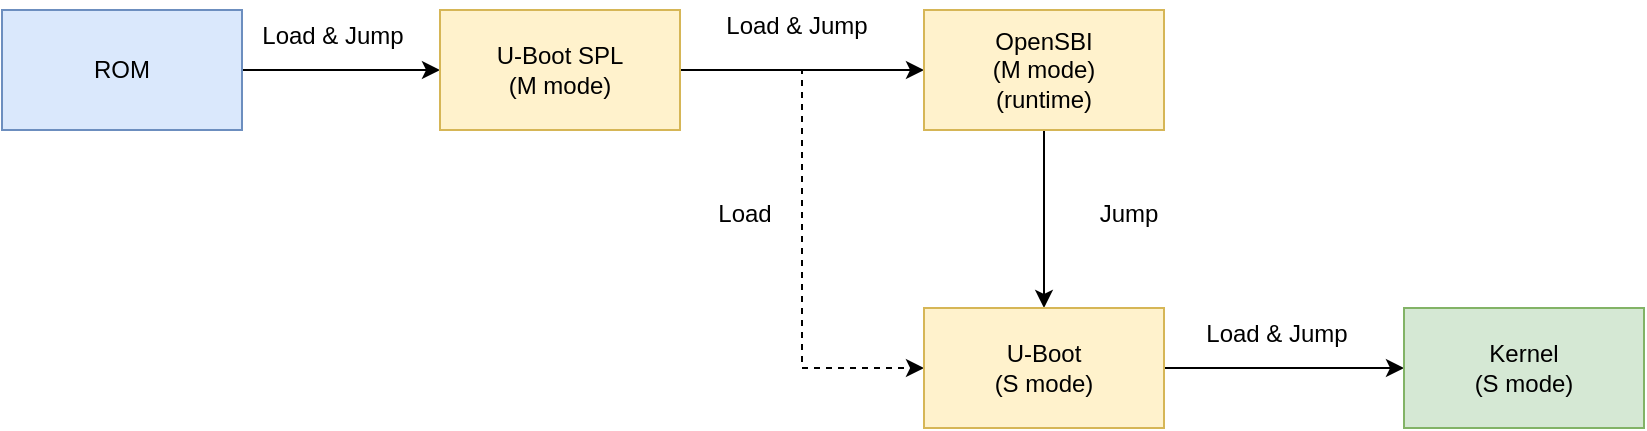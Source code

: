 <mxfile version="24.6.0" type="github" pages="2">
  <diagram name="boot flow" id="sLdjjFRCurw4iOtgUeHd">
    <mxGraphModel dx="2060" dy="1084" grid="0" gridSize="10" guides="1" tooltips="1" connect="1" arrows="1" fold="1" page="1" pageScale="1" pageWidth="850" pageHeight="1100" math="0" shadow="0">
      <root>
        <mxCell id="0" />
        <mxCell id="1" parent="0" />
        <mxCell id="5hGT4fBKBSTOdROvtuz6-6" style="edgeStyle=orthogonalEdgeStyle;rounded=0;orthogonalLoop=1;jettySize=auto;html=1;" parent="1" source="5hGT4fBKBSTOdROvtuz6-1" target="5hGT4fBKBSTOdROvtuz6-2" edge="1">
          <mxGeometry relative="1" as="geometry" />
        </mxCell>
        <mxCell id="5hGT4fBKBSTOdROvtuz6-1" value="ROM" style="rounded=0;whiteSpace=wrap;html=1;fillColor=#dae8fc;strokeColor=#6c8ebf;" parent="1" vertex="1">
          <mxGeometry x="12" y="310" width="120" height="60" as="geometry" />
        </mxCell>
        <mxCell id="5hGT4fBKBSTOdROvtuz6-7" style="edgeStyle=orthogonalEdgeStyle;rounded=0;orthogonalLoop=1;jettySize=auto;html=1;entryX=0;entryY=0.5;entryDx=0;entryDy=0;" parent="1" source="5hGT4fBKBSTOdROvtuz6-2" target="5hGT4fBKBSTOdROvtuz6-3" edge="1">
          <mxGeometry relative="1" as="geometry" />
        </mxCell>
        <mxCell id="5hGT4fBKBSTOdROvtuz6-8" style="edgeStyle=orthogonalEdgeStyle;rounded=0;orthogonalLoop=1;jettySize=auto;html=1;entryX=0;entryY=0.5;entryDx=0;entryDy=0;dashed=1;" parent="1" source="5hGT4fBKBSTOdROvtuz6-2" target="5hGT4fBKBSTOdROvtuz6-4" edge="1">
          <mxGeometry relative="1" as="geometry" />
        </mxCell>
        <mxCell id="5hGT4fBKBSTOdROvtuz6-2" value="U-Boot SPL&lt;div&gt;(M mode)&lt;/div&gt;" style="rounded=0;whiteSpace=wrap;html=1;fillColor=#fff2cc;strokeColor=#d6b656;" parent="1" vertex="1">
          <mxGeometry x="231" y="310" width="120" height="60" as="geometry" />
        </mxCell>
        <mxCell id="5hGT4fBKBSTOdROvtuz6-14" style="edgeStyle=orthogonalEdgeStyle;rounded=0;orthogonalLoop=1;jettySize=auto;html=1;entryX=0.5;entryY=0;entryDx=0;entryDy=0;" parent="1" source="5hGT4fBKBSTOdROvtuz6-3" target="5hGT4fBKBSTOdROvtuz6-4" edge="1">
          <mxGeometry relative="1" as="geometry" />
        </mxCell>
        <mxCell id="5hGT4fBKBSTOdROvtuz6-3" value="OpenSBI&lt;div&gt;(M mode)&lt;/div&gt;&lt;div&gt;(runtime)&lt;/div&gt;" style="rounded=0;whiteSpace=wrap;html=1;fillColor=#fff2cc;strokeColor=#d6b656;" parent="1" vertex="1">
          <mxGeometry x="473" y="310" width="120" height="60" as="geometry" />
        </mxCell>
        <mxCell id="5hGT4fBKBSTOdROvtuz6-9" style="edgeStyle=orthogonalEdgeStyle;rounded=0;orthogonalLoop=1;jettySize=auto;html=1;entryX=0;entryY=0.5;entryDx=0;entryDy=0;" parent="1" source="5hGT4fBKBSTOdROvtuz6-4" target="5hGT4fBKBSTOdROvtuz6-5" edge="1">
          <mxGeometry relative="1" as="geometry" />
        </mxCell>
        <mxCell id="5hGT4fBKBSTOdROvtuz6-4" value="U-Boot&lt;div&gt;(S mode)&lt;/div&gt;" style="rounded=0;whiteSpace=wrap;html=1;fillColor=#fff2cc;strokeColor=#d6b656;" parent="1" vertex="1">
          <mxGeometry x="473" y="459" width="120" height="60" as="geometry" />
        </mxCell>
        <mxCell id="5hGT4fBKBSTOdROvtuz6-5" value="Kernel&lt;div&gt;(S mode)&lt;/div&gt;" style="rounded=0;whiteSpace=wrap;html=1;fillColor=#d5e8d4;strokeColor=#82b366;" parent="1" vertex="1">
          <mxGeometry x="713" y="459" width="120" height="60" as="geometry" />
        </mxCell>
        <mxCell id="5hGT4fBKBSTOdROvtuz6-13" value="Load" style="text;html=1;align=center;verticalAlign=middle;resizable=0;points=[];autosize=1;strokeColor=none;fillColor=none;" parent="1" vertex="1">
          <mxGeometry x="360" y="399" width="45" height="26" as="geometry" />
        </mxCell>
        <mxCell id="5hGT4fBKBSTOdROvtuz6-15" value="Load &amp;amp; Jump" style="text;html=1;align=center;verticalAlign=middle;resizable=0;points=[];autosize=1;strokeColor=none;fillColor=none;" parent="1" vertex="1">
          <mxGeometry x="132" y="310" width="89" height="26" as="geometry" />
        </mxCell>
        <mxCell id="5hGT4fBKBSTOdROvtuz6-16" value="Load &amp;amp; Jump" style="text;html=1;align=center;verticalAlign=middle;resizable=0;points=[];autosize=1;strokeColor=none;fillColor=none;" parent="1" vertex="1">
          <mxGeometry x="364" y="305" width="89" height="26" as="geometry" />
        </mxCell>
        <mxCell id="5hGT4fBKBSTOdROvtuz6-17" value="Jump" style="text;html=1;align=center;verticalAlign=middle;resizable=0;points=[];autosize=1;strokeColor=none;fillColor=none;" parent="1" vertex="1">
          <mxGeometry x="551" y="399" width="47" height="26" as="geometry" />
        </mxCell>
        <mxCell id="5hGT4fBKBSTOdROvtuz6-18" value="Load &amp;amp; Jump" style="text;html=1;align=center;verticalAlign=middle;resizable=0;points=[];autosize=1;strokeColor=none;fillColor=none;" parent="1" vertex="1">
          <mxGeometry x="604" y="459" width="89" height="26" as="geometry" />
        </mxCell>
      </root>
    </mxGraphModel>
  </diagram>
  <diagram id="43BTcc9YuLbMH40Lcr8J" name="memory layout">
    <mxGraphModel dx="2215" dy="697" grid="1" gridSize="10" guides="1" tooltips="1" connect="1" arrows="1" fold="1" page="1" pageScale="1" pageWidth="850" pageHeight="1100" math="0" shadow="0">
      <root>
        <mxCell id="0" />
        <mxCell id="1" parent="0" />
        <mxCell id="BakKcv6VqENGb8ZNnAW--1" value="" style="rounded=0;whiteSpace=wrap;html=1;" parent="1" vertex="1">
          <mxGeometry x="130" y="300" width="30" height="60" as="geometry" />
        </mxCell>
        <mxCell id="BakKcv6VqENGb8ZNnAW--2" value="SD" style="text;html=1;align=center;verticalAlign=middle;resizable=0;points=[];autosize=1;strokeColor=none;fillColor=none;" parent="1" vertex="1">
          <mxGeometry x="50" y="308" width="40" height="30" as="geometry" />
        </mxCell>
        <mxCell id="BakKcv6VqENGb8ZNnAW--3" value="SPL&lt;br&gt;(96k)" style="rounded=0;whiteSpace=wrap;html=1;" parent="1" vertex="1">
          <mxGeometry x="160" y="300" width="120" height="60" as="geometry" />
        </mxCell>
        <mxCell id="BakKcv6VqENGb8ZNnAW--4" value="blk" style="text;html=1;align=center;verticalAlign=middle;resizable=0;points=[];autosize=1;strokeColor=none;fillColor=none;" parent="1" vertex="1">
          <mxGeometry x="80" y="360" width="40" height="30" as="geometry" />
        </mxCell>
        <mxCell id="BakKcv6VqENGb8ZNnAW--5" value="offset" style="text;html=1;align=center;verticalAlign=middle;resizable=0;points=[];autosize=1;strokeColor=none;fillColor=none;" parent="1" vertex="1">
          <mxGeometry x="70" y="260" width="50" height="30" as="geometry" />
        </mxCell>
        <mxCell id="BakKcv6VqENGb8ZNnAW--6" value="uboot.itb&lt;br&gt;(1024 - 128k)" style="rounded=0;whiteSpace=wrap;html=1;" parent="1" vertex="1">
          <mxGeometry x="280" y="300" width="120" height="60" as="geometry" />
        </mxCell>
        <mxCell id="BakKcv6VqENGb8ZNnAW--8" value="kernel.itb&lt;br&gt;(20M - 1024k)" style="rounded=0;whiteSpace=wrap;html=1;" parent="1" vertex="1">
          <mxGeometry x="400" y="300" width="240" height="60" as="geometry" />
        </mxCell>
        <mxCell id="BakKcv6VqENGb8ZNnAW--9" value="32k" style="text;html=1;align=center;verticalAlign=middle;resizable=0;points=[];autosize=1;strokeColor=none;fillColor=none;" parent="1" vertex="1">
          <mxGeometry x="140" y="270" width="40" height="30" as="geometry" />
        </mxCell>
        <mxCell id="BakKcv6VqENGb8ZNnAW--10" value="64" style="text;html=1;align=center;verticalAlign=middle;resizable=0;points=[];autosize=1;strokeColor=none;fillColor=none;" parent="1" vertex="1">
          <mxGeometry x="140" y="360" width="40" height="30" as="geometry" />
        </mxCell>
        <mxCell id="BakKcv6VqENGb8ZNnAW--11" value="128k" style="text;html=1;align=center;verticalAlign=middle;resizable=0;points=[];autosize=1;strokeColor=none;fillColor=none;" parent="1" vertex="1">
          <mxGeometry x="255" y="270" width="50" height="30" as="geometry" />
        </mxCell>
        <mxCell id="BakKcv6VqENGb8ZNnAW--12" value="256" style="text;html=1;align=center;verticalAlign=middle;resizable=0;points=[];autosize=1;strokeColor=none;fillColor=none;" parent="1" vertex="1">
          <mxGeometry x="260" y="358" width="40" height="30" as="geometry" />
        </mxCell>
        <mxCell id="BakKcv6VqENGb8ZNnAW--13" value="1024k" style="text;html=1;align=center;verticalAlign=middle;resizable=0;points=[];autosize=1;strokeColor=none;fillColor=none;" parent="1" vertex="1">
          <mxGeometry x="370" y="268" width="60" height="30" as="geometry" />
        </mxCell>
        <mxCell id="BakKcv6VqENGb8ZNnAW--14" value="2048" style="text;html=1;align=center;verticalAlign=middle;resizable=0;points=[];autosize=1;strokeColor=none;fillColor=none;" parent="1" vertex="1">
          <mxGeometry x="375" y="358" width="50" height="30" as="geometry" />
        </mxCell>
        <mxCell id="BakKcv6VqENGb8ZNnAW--15" value="20M" style="text;html=1;align=center;verticalAlign=middle;resizable=0;points=[];autosize=1;strokeColor=none;fillColor=none;" parent="1" vertex="1">
          <mxGeometry x="615" y="268" width="50" height="30" as="geometry" />
        </mxCell>
        <mxCell id="BakKcv6VqENGb8ZNnAW--16" value="40960" style="text;html=1;align=center;verticalAlign=middle;resizable=0;points=[];autosize=1;strokeColor=none;fillColor=none;" parent="1" vertex="1">
          <mxGeometry x="610" y="358" width="60" height="30" as="geometry" />
        </mxCell>
        <mxCell id="BakKcv6VqENGb8ZNnAW--17" value="OpenSBI&lt;br&gt;(16M)" style="rounded=0;whiteSpace=wrap;html=1;fillColor=#dae8fc;strokeColor=#6c8ebf;" parent="1" vertex="1">
          <mxGeometry x="380" y="730" width="120" height="60" as="geometry" />
        </mxCell>
        <mxCell id="BakKcv6VqENGb8ZNnAW--18" value="spl&lt;br&gt;(16M)" style="rounded=0;whiteSpace=wrap;html=1;fillColor=#dae8fc;strokeColor=#6c8ebf;" parent="1" vertex="1">
          <mxGeometry x="380" y="790" width="120" height="60" as="geometry" />
        </mxCell>
        <mxCell id="BakKcv6VqENGb8ZNnAW--19" value="" style="rounded=0;whiteSpace=wrap;html=1;" parent="1" vertex="1">
          <mxGeometry x="380" y="850" width="120" height="60" as="geometry" />
        </mxCell>
        <mxCell id="BakKcv6VqENGb8ZNnAW--20" value="0x38_0000_0000" style="text;html=1;align=center;verticalAlign=middle;resizable=0;points=[];autosize=1;strokeColor=none;fillColor=none;" parent="1" vertex="1">
          <mxGeometry x="270" y="898" width="120" height="30" as="geometry" />
        </mxCell>
        <mxCell id="BakKcv6VqENGb8ZNnAW--21" value="0x38_0004_0000&amp;nbsp;&amp;nbsp;" style="text;html=1;align=center;verticalAlign=middle;resizable=0;points=[];autosize=1;strokeColor=none;fillColor=none;" parent="1" vertex="1">
          <mxGeometry x="270" y="838" width="120" height="30" as="geometry" />
        </mxCell>
        <mxCell id="BakKcv6VqENGb8ZNnAW--22" value="0x38_0100_0000&amp;nbsp; &amp;nbsp;" style="text;html=1;align=center;verticalAlign=middle;resizable=0;points=[];autosize=1;strokeColor=none;fillColor=none;" parent="1" vertex="1">
          <mxGeometry x="265" y="778" width="130" height="30" as="geometry" />
        </mxCell>
        <mxCell id="BakKcv6VqENGb8ZNnAW--23" value="0x38_0200_0000" style="text;html=1;align=center;verticalAlign=middle;resizable=0;points=[];autosize=1;strokeColor=none;fillColor=none;" parent="1" vertex="1">
          <mxGeometry x="270" y="710" width="120" height="30" as="geometry" />
        </mxCell>
        <mxCell id="BakKcv6VqENGb8ZNnAW--24" value="Uboot&lt;br&gt;(16M)" style="rounded=0;whiteSpace=wrap;html=1;fillColor=#dae8fc;strokeColor=#6c8ebf;" parent="1" vertex="1">
          <mxGeometry x="380" y="550" width="120" height="60" as="geometry" />
        </mxCell>
        <mxCell id="BakKcv6VqENGb8ZNnAW--25" value="uboot.itb&lt;br&gt;(16M)" style="rounded=0;whiteSpace=wrap;html=1;fillColor=#fff2cc;strokeColor=#d6b656;" parent="1" vertex="1">
          <mxGeometry x="380" y="670" width="120" height="60" as="geometry" />
        </mxCell>
        <mxCell id="BakKcv6VqENGb8ZNnAW--26" value="0x38_0300_0000" style="text;html=1;align=center;verticalAlign=middle;resizable=0;points=[];autosize=1;strokeColor=none;fillColor=none;" parent="1" vertex="1">
          <mxGeometry x="270" y="655" width="120" height="30" as="geometry" />
        </mxCell>
        <mxCell id="BakKcv6VqENGb8ZNnAW--27" value="kernel.itb&lt;br&gt;(32M)" style="rounded=0;whiteSpace=wrap;html=1;fillColor=#fff2cc;strokeColor=#d6b656;" parent="1" vertex="1">
          <mxGeometry x="380" y="610" width="120" height="60" as="geometry" />
        </mxCell>
        <mxCell id="BakKcv6VqENGb8ZNnAW--28" value="0x38_0500_0000" style="text;html=1;align=center;verticalAlign=middle;resizable=0;points=[];autosize=1;strokeColor=none;fillColor=none;" parent="1" vertex="1">
          <mxGeometry x="270" y="590" width="120" height="30" as="geometry" />
        </mxCell>
        <mxCell id="BakKcv6VqENGb8ZNnAW--29" value="kernel" style="rounded=0;whiteSpace=wrap;html=1;fillColor=#dae8fc;strokeColor=#6c8ebf;" parent="1" vertex="1">
          <mxGeometry x="380" y="450" width="120" height="100" as="geometry" />
        </mxCell>
        <mxCell id="BakKcv6VqENGb8ZNnAW--30" value="0x38_0600_0000" style="text;html=1;align=center;verticalAlign=middle;resizable=0;points=[];autosize=1;strokeColor=none;fillColor=none;" parent="1" vertex="1">
          <mxGeometry x="270" y="538" width="120" height="30" as="geometry" />
        </mxCell>
        <mxCell id="BakKcv6VqENGb8ZNnAW--31" value="0x38_8000_0000" style="text;html=1;align=center;verticalAlign=middle;resizable=0;points=[];autosize=1;strokeColor=none;fillColor=none;" parent="1" vertex="1">
          <mxGeometry x="270" y="440" width="120" height="30" as="geometry" />
        </mxCell>
        <mxCell id="53Z6RejS5V_MvpqG3025-1" value="SPL base：&lt;div&gt;uboot/configs/jingwei_defconfig&lt;br&gt;&lt;/div&gt;&lt;div&gt;&lt;div style=&quot;color: rgb(204, 204, 204); background-color: rgb(31, 31, 31); font-family: &amp;quot;Droid Sans Mono&amp;quot;, &amp;quot;monospace&amp;quot;, monospace; font-size: 14px; line-height: 19px; white-space: pre;&quot;&gt;&lt;span style=&quot;color: #9cdcfe;&quot;&gt;CONFIG_SPL_TEXT_BASE&lt;/span&gt;=0x3800040000&lt;/div&gt;&lt;div style=&quot;color: rgb(204, 204, 204); background-color: rgb(31, 31, 31); font-family: &amp;quot;Droid Sans Mono&amp;quot;, &amp;quot;monospace&amp;quot;, monospace; font-size: 14px; line-height: 19px; white-space: pre;&quot;&gt;&lt;br&gt;&lt;/div&gt;&lt;div style=&quot;color: rgb(204, 204, 204); background-color: rgb(31, 31, 31); font-family: &amp;quot;Droid Sans Mono&amp;quot;, &amp;quot;monospace&amp;quot;, monospace; font-size: 14px; line-height: 19px; white-space: pre;&quot;&gt;used next fit：&lt;br&gt;CONFIG_SPL_LOAD_FIT_ADDRESS=0x3802000000&lt;br&gt;&lt;/div&gt;&lt;/div&gt;" style="text;html=1;align=left;verticalAlign=middle;resizable=0;points=[];autosize=1;strokeColor=none;fillColor=none;" vertex="1" parent="1">
          <mxGeometry x="520" y="820" width="360" height="120" as="geometry" />
        </mxCell>
        <mxCell id="53Z6RejS5V_MvpqG3025-2" value="&lt;div&gt;opensbi base：&lt;/div&gt;uboot/board/jingwei/jingwei/jingwei_spl.its&lt;div&gt;&lt;div&gt;&amp;nbsp; &amp;nbsp; &amp;nbsp; &amp;nbsp; &amp;nbsp; &amp;nbsp; &amp;nbsp; &amp;nbsp; &amp;nbsp; &amp;nbsp; &amp;nbsp; &amp;nbsp; os = &quot;opensbi&quot;;&lt;/div&gt;&lt;div&gt;&amp;nbsp; &amp;nbsp; &amp;nbsp; &amp;nbsp; &amp;nbsp; &amp;nbsp; &amp;nbsp; &amp;nbsp; &amp;nbsp; &amp;nbsp; &amp;nbsp; &amp;nbsp; load =&amp;nbsp; &amp;lt;0x38 0x01000000&amp;gt;;&lt;/div&gt;&lt;div&gt;&amp;nbsp; &amp;nbsp; &amp;nbsp; &amp;nbsp; &amp;nbsp; &amp;nbsp; &amp;nbsp; &amp;nbsp; &amp;nbsp; &amp;nbsp; &amp;nbsp; &amp;nbsp; entry = &amp;lt;0x38 0x01000000&amp;gt;;&lt;/div&gt;&lt;/div&gt;&lt;div&gt;&lt;br&gt;&lt;/div&gt;&lt;div&gt;&lt;div&gt;&amp;nbsp; &amp;nbsp; &amp;nbsp; &amp;nbsp; &amp;nbsp; &amp;nbsp; &amp;nbsp; &amp;nbsp; &amp;nbsp; &amp;nbsp; &amp;nbsp; &amp;nbsp; type = &quot;flat_dt&quot;;&lt;/div&gt;&lt;div&gt;&amp;nbsp; &amp;nbsp; &amp;nbsp; &amp;nbsp; &amp;nbsp; &amp;nbsp; &amp;nbsp; &amp;nbsp; &amp;nbsp; &amp;nbsp; &amp;nbsp; &amp;nbsp; arch = &quot;riscv&quot;;&lt;/div&gt;&lt;div&gt;&amp;nbsp; &amp;nbsp; &amp;nbsp; &amp;nbsp; &amp;nbsp; &amp;nbsp; &amp;nbsp; &amp;nbsp; &amp;nbsp; &amp;nbsp; &amp;nbsp; &amp;nbsp; load = &amp;lt;0x38 0x01800000&amp;gt;;&lt;/div&gt;&lt;div&gt;&amp;nbsp; &amp;nbsp; &amp;nbsp; &amp;nbsp; &amp;nbsp; &amp;nbsp; &amp;nbsp; &amp;nbsp; &amp;nbsp; &amp;nbsp; &amp;nbsp; &amp;nbsp; entry = &amp;lt;0x38 0x01800000&amp;gt;;&lt;/div&gt;&lt;/div&gt;&lt;div&gt;&lt;br&gt;&lt;/div&gt;&lt;div&gt;&lt;div&gt;&amp;nbsp; &amp;nbsp; &amp;nbsp; &amp;nbsp; &amp;nbsp; &amp;nbsp; &amp;nbsp; &amp;nbsp; &amp;nbsp; &amp;nbsp; &amp;nbsp; &amp;nbsp; os = &quot;U-Boot&quot;;&lt;/div&gt;&lt;div&gt;&amp;nbsp; &amp;nbsp; &amp;nbsp; &amp;nbsp; &amp;nbsp; &amp;nbsp; &amp;nbsp; &amp;nbsp; &amp;nbsp; &amp;nbsp; &amp;nbsp; &amp;nbsp; load = &amp;lt;0x38 0x05000000&amp;gt;;&lt;/div&gt;&lt;div&gt;&amp;nbsp; &amp;nbsp; &amp;nbsp; &amp;nbsp; &amp;nbsp; &amp;nbsp; &amp;nbsp; &amp;nbsp; &amp;nbsp; &amp;nbsp; &amp;nbsp; &amp;nbsp; entry = &amp;lt;0x38 0x05000000&amp;gt;;&lt;/div&gt;&lt;/div&gt;&lt;div&gt;&lt;br&gt;&lt;/div&gt;&lt;div&gt;opensbi/platform/generic/objects.mk&lt;br&gt;&lt;/div&gt;&lt;div&gt;&lt;div style=&quot;color: rgb(204, 204, 204); background-color: rgb(31, 31, 31); font-family: &amp;quot;Droid Sans Mono&amp;quot;, &amp;quot;monospace&amp;quot;, monospace; font-size: 14px; line-height: 19px; white-space: pre;&quot;&gt;&lt;span style=&quot;color: #9cdcfe;&quot;&gt;FW_TEXT_START&lt;/span&gt;=0x3801000000&lt;/div&gt;&lt;/div&gt;" style="text;html=1;align=left;verticalAlign=middle;resizable=0;points=[];autosize=1;strokeColor=none;fillColor=none;" vertex="1" parent="1">
          <mxGeometry x="-20" y="615" width="260" height="260" as="geometry" />
        </mxCell>
        <mxCell id="53Z6RejS5V_MvpqG3025-3" value="&lt;div&gt;uboot base：&lt;/div&gt;&lt;div&gt;uboot/configs/jingwei_defconfig&lt;br&gt;&lt;/div&gt;&lt;div&gt;&lt;div style=&quot;color: rgb(204, 204, 204); background-color: rgb(31, 31, 31); font-family: &amp;quot;Droid Sans Mono&amp;quot;, &amp;quot;monospace&amp;quot;, monospace; font-size: 14px; line-height: 19px; white-space: pre;&quot;&gt;&lt;span style=&quot;color: #9cdcfe;&quot;&gt;CONFIG_TEXT_BASE&lt;/span&gt;=0x3805000000&lt;/div&gt;&lt;/div&gt;&lt;div&gt;&lt;br&gt;&lt;/div&gt;&lt;div&gt;opensbi/platform/generic/objects.mk&lt;br&gt;&lt;/div&gt;&lt;div&gt;&lt;div style=&quot;background-color: rgb(31, 31, 31); line-height: 19px; white-space: pre; font-size: 14px; font-family: &amp;quot;Droid Sans Mono&amp;quot;, &amp;quot;monospace&amp;quot;, monospace; color: rgb(204, 204, 204);&quot;&gt;&lt;div style=&quot;line-height: 19px;&quot;&gt;  &lt;span style=&quot;color: #9cdcfe;&quot;&gt;FW_JUMP_ADDR&lt;/span&gt;=0x3805000000&lt;/div&gt;&lt;/div&gt;&lt;/div&gt;" style="text;html=1;align=left;verticalAlign=middle;resizable=0;points=[];autosize=1;strokeColor=none;fillColor=none;" vertex="1" parent="1">
          <mxGeometry x="530" y="538" width="270" height="110" as="geometry" />
        </mxCell>
        <mxCell id="53Z6RejS5V_MvpqG3025-4" value="0x38_0180_0000 opensbi used fdt" style="text;html=1;align=center;verticalAlign=middle;resizable=0;points=[];autosize=1;strokeColor=none;fillColor=none;" vertex="1" parent="1">
          <mxGeometry x="500" y="745" width="210" height="30" as="geometry" />
        </mxCell>
        <mxCell id="53Z6RejS5V_MvpqG3025-5" value="uboot kernel memory：&lt;div&gt;uboot/arch/riscv/dts/jingwei.dts&lt;br&gt;&lt;/div&gt;&lt;div&gt;&lt;div style=&quot;color: rgb(204, 204, 204); background-color: rgb(31, 31, 31); font-family: &amp;quot;Droid Sans Mono&amp;quot;, &amp;quot;monospace&amp;quot;, monospace; font-size: 14px; line-height: 19px; white-space: pre;&quot;&gt;&lt;div&gt;        &lt;span style=&quot;color: #dcdcaa;&quot;&gt;memory@3802000000&lt;/span&gt; {&lt;/div&gt;&lt;div&gt;                device_type = &lt;span style=&quot;color: #ce9178;&quot;&gt;&quot;memory&quot;&lt;/span&gt;;&lt;/div&gt;&lt;div&gt;                reg = &amp;lt;&lt;span style=&quot;color: #b5cea8;&quot;&gt;0x38&lt;/span&gt; &lt;span style=&quot;color: #b5cea8;&quot;&gt;0x05000000&lt;/span&gt; &lt;span style=&quot;color: #b5cea8;&quot;&gt;0x0&lt;/span&gt; &lt;span style=&quot;color: rgb(181, 206, 168);&quot;&gt;0x7B000000&lt;/span&gt;&amp;gt;;&lt;br&gt;&lt;/div&gt;&lt;div&gt;        };&lt;/div&gt;&lt;/div&gt;&lt;/div&gt;&lt;div&gt;&lt;br&gt;&lt;/div&gt;&lt;div&gt;kernel/arch/riscv/boot/dts/jingwei/jingwei.dts&lt;br&gt;&lt;/div&gt;&lt;div&gt;&lt;div style=&quot;color: rgb(204, 204, 204); background-color: rgb(31, 31, 31); font-family: &amp;quot;Droid Sans Mono&amp;quot;, &amp;quot;monospace&amp;quot;, monospace; font-size: 14px; line-height: 19px; white-space: pre;&quot;&gt;&lt;div&gt;    memory@&lt;span style=&quot;color: #dcdcaa;&quot;&gt;0x3880000000&lt;/span&gt; {&lt;/div&gt;&lt;div&gt;            device_type = &lt;span style=&quot;color: #ce9178;&quot;&gt;&quot;memory&quot;&lt;/span&gt;;&lt;/div&gt;&lt;div&gt;            reg = &amp;lt;&lt;span style=&quot;color: #b5cea8;&quot;&gt;0x38&lt;/span&gt; &lt;span style=&quot;color: #b5cea8;&quot;&gt;0x05000000&lt;/span&gt; &lt;span style=&quot;color: #b5cea8;&quot;&gt;0x0&lt;/span&gt; &lt;span style=&quot;color: rgb(181, 206, 168);&quot;&gt;0x7B000000&lt;/span&gt;&amp;gt;;&lt;br&gt;&lt;/div&gt;&lt;div&gt;    };&lt;/div&gt;&lt;/div&gt;&lt;/div&gt;" style="text;html=1;align=left;verticalAlign=middle;resizable=0;points=[];autosize=1;strokeColor=none;fillColor=none;" vertex="1" parent="1">
          <mxGeometry x="-290" y="388" width="490" height="220" as="geometry" />
        </mxCell>
        <mxCell id="53Z6RejS5V_MvpqG3025-6" value="2G" style="text;html=1;align=center;verticalAlign=middle;resizable=0;points=[];autosize=1;strokeColor=none;fillColor=none;" vertex="1" parent="1">
          <mxGeometry x="400" y="408" width="40" height="30" as="geometry" />
        </mxCell>
        <mxCell id="53Z6RejS5V_MvpqG3025-7" value="0x38_5000_0000&lt;div&gt;256M × 3 for kernel image load&lt;/div&gt;&lt;div&gt;uboot/arch/riscv/dts/jingwei.dts&lt;br&gt;&lt;/div&gt;&lt;div&gt;&lt;div&gt;&lt;span style=&quot;white-space: nowrap;&quot;&gt;&lt;span style=&quot;white-space:pre&quot;&gt;&#x9;&#x9;&#x9;&lt;/span&gt;load = &amp;lt;0x38 0x50000000&amp;gt;;&lt;/span&gt;&lt;/div&gt;&lt;div&gt;&lt;span style=&quot;white-space: nowrap;&quot;&gt;&lt;span style=&quot;white-space:pre&quot;&gt;&#x9;&#x9;&#x9;&lt;/span&gt;entry = &amp;lt;0x38 0x50000000&amp;gt;;&lt;/span&gt;&lt;/div&gt;&lt;/div&gt;" style="text;html=1;align=left;verticalAlign=middle;resizable=0;points=[];autosize=1;strokeColor=none;fillColor=none;" vertex="1" parent="1">
          <mxGeometry x="530" y="410" width="260" height="90" as="geometry" />
        </mxCell>
        <mxCell id="53Z6RejS5V_MvpqG3025-8" value="0x38_00f0_0000&amp;nbsp; INIT_RAM for spl" style="text;html=1;align=left;verticalAlign=middle;resizable=0;points=[];autosize=1;strokeColor=none;fillColor=none;" vertex="1" parent="1">
          <mxGeometry x="510" y="790" width="210" height="30" as="geometry" />
        </mxCell>
        <mxCell id="53Z6RejS5V_MvpqG3025-9" value="&lt;div style=&quot;background-color: rgb(31, 31, 31); line-height: 19px; white-space: pre; font-size: 14px; font-family: &amp;quot;Droid Sans Mono&amp;quot;, &amp;quot;monospace&amp;quot;, monospace; color: rgb(204, 204, 204);&quot;&gt;&lt;div style=&quot;line-height: 19px;&quot;&gt;&lt;span style=&quot;color: #c586c0;&quot;&gt;#define&lt;/span&gt;&lt;span style=&quot;color: #569cd6;&quot;&gt; CONFIG_SYS_INIT_SP_ADDR         &lt;/span&gt;&lt;span style=&quot;color: #b5cea8;&quot;&gt;0x3806000000&lt;/span&gt;&lt;/div&gt;&lt;/div&gt;" style="text;html=1;align=center;verticalAlign=middle;resizable=0;points=[];autosize=1;strokeColor=none;fillColor=none;" vertex="1" parent="1">
          <mxGeometry x="660" y="520" width="460" height="30" as="geometry" />
        </mxCell>
      </root>
    </mxGraphModel>
  </diagram>
</mxfile>
